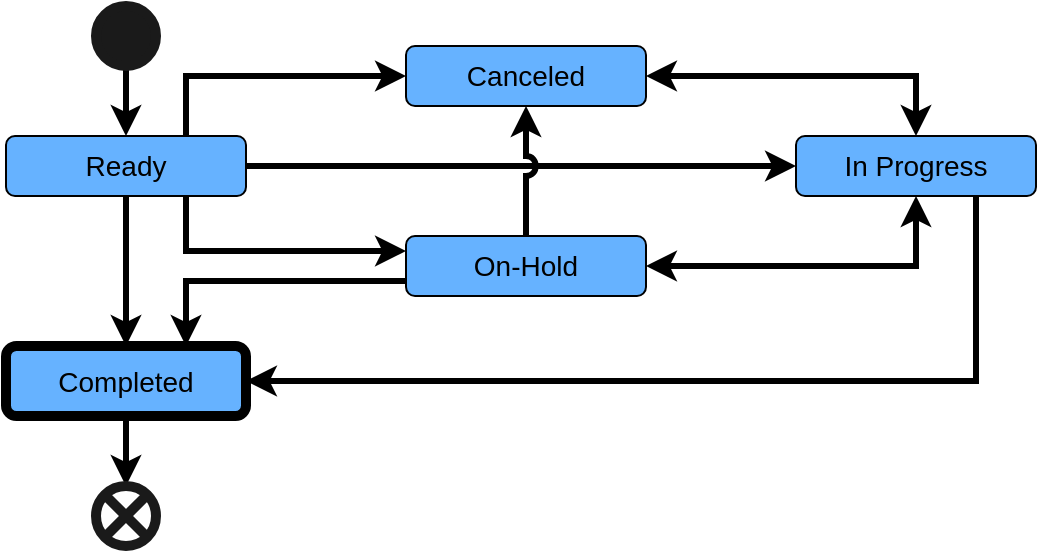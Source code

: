 <mxfile version="19.0.1" type="device"><diagram id="VveE3P3fXgZeAthQIM0d" name="Page-1"><mxGraphModel dx="1106" dy="1181" grid="1" gridSize="10" guides="1" tooltips="1" connect="1" arrows="1" fold="1" page="1" pageScale="1" pageWidth="850" pageHeight="1100" math="0" shadow="0"><root><mxCell id="0"/><mxCell id="1" parent="0"/><mxCell id="dEIIJowMPavv_VetpSU6-32" style="edgeStyle=orthogonalEdgeStyle;rounded=0;jumpStyle=arc;jumpSize=6;orthogonalLoop=1;jettySize=auto;html=1;exitX=1;exitY=0.5;exitDx=0;exitDy=0;fontSize=14;startArrow=classic;startFill=1;entryX=0.5;entryY=0;entryDx=0;entryDy=0;strokeWidth=3;" edge="1" parent="1" source="dEIIJowMPavv_VetpSU6-8" target="dEIIJowMPavv_VetpSU6-10"><mxGeometry relative="1" as="geometry"><mxPoint x="480" y="85" as="targetPoint"/></mxGeometry></mxCell><mxCell id="dEIIJowMPavv_VetpSU6-8" value="&lt;font style=&quot;font-size: 14px;&quot;&gt;Canceled&lt;/font&gt;" style="rounded=1;whiteSpace=wrap;html=1;fillColor=#66B2FF;" vertex="1" parent="1"><mxGeometry x="230" y="60" width="120" height="30" as="geometry"/></mxCell><mxCell id="dEIIJowMPavv_VetpSU6-24" style="edgeStyle=orthogonalEdgeStyle;rounded=0;orthogonalLoop=1;jettySize=auto;html=1;exitX=0.5;exitY=1;exitDx=0;exitDy=0;entryX=0.5;entryY=0;entryDx=0;entryDy=0;fontSize=14;strokeWidth=3;" edge="1" parent="1" source="dEIIJowMPavv_VetpSU6-9" target="dEIIJowMPavv_VetpSU6-19"><mxGeometry relative="1" as="geometry"/></mxCell><mxCell id="dEIIJowMPavv_VetpSU6-39" style="edgeStyle=orthogonalEdgeStyle;rounded=0;jumpStyle=arc;jumpSize=6;orthogonalLoop=1;jettySize=auto;html=1;exitX=0.75;exitY=0;exitDx=0;exitDy=0;fontSize=14;startArrow=none;startFill=0;entryX=0;entryY=0.5;entryDx=0;entryDy=0;strokeWidth=3;" edge="1" parent="1" source="dEIIJowMPavv_VetpSU6-9" target="dEIIJowMPavv_VetpSU6-8"><mxGeometry relative="1" as="geometry"><mxPoint x="120" y="80" as="targetPoint"/></mxGeometry></mxCell><mxCell id="dEIIJowMPavv_VetpSU6-40" style="edgeStyle=orthogonalEdgeStyle;rounded=0;jumpStyle=arc;jumpSize=6;orthogonalLoop=1;jettySize=auto;html=1;exitX=1;exitY=0.5;exitDx=0;exitDy=0;entryX=0;entryY=0.5;entryDx=0;entryDy=0;fontSize=14;startArrow=none;startFill=0;strokeWidth=3;" edge="1" parent="1" source="dEIIJowMPavv_VetpSU6-9" target="dEIIJowMPavv_VetpSU6-10"><mxGeometry relative="1" as="geometry"/></mxCell><mxCell id="dEIIJowMPavv_VetpSU6-43" style="edgeStyle=orthogonalEdgeStyle;rounded=0;jumpStyle=arc;jumpSize=6;orthogonalLoop=1;jettySize=auto;html=1;exitX=0.75;exitY=1;exitDx=0;exitDy=0;fontSize=14;startArrow=none;startFill=0;strokeWidth=3;entryX=0;entryY=0.25;entryDx=0;entryDy=0;" edge="1" parent="1" source="dEIIJowMPavv_VetpSU6-9" target="dEIIJowMPavv_VetpSU6-11"><mxGeometry relative="1" as="geometry"><mxPoint x="130" y="170" as="targetPoint"/></mxGeometry></mxCell><mxCell id="dEIIJowMPavv_VetpSU6-9" value="&lt;span style=&quot;font-size: 14px;&quot;&gt;Ready&lt;/span&gt;" style="rounded=1;whiteSpace=wrap;html=1;fillColor=#66B2FF;" vertex="1" parent="1"><mxGeometry x="30" y="105" width="120" height="30" as="geometry"/></mxCell><mxCell id="dEIIJowMPavv_VetpSU6-36" style="edgeStyle=orthogonalEdgeStyle;rounded=0;jumpStyle=arc;jumpSize=6;orthogonalLoop=1;jettySize=auto;html=1;exitX=0.75;exitY=1;exitDx=0;exitDy=0;fontSize=14;startArrow=none;startFill=0;entryX=1;entryY=0.5;entryDx=0;entryDy=0;strokeWidth=3;" edge="1" parent="1" source="dEIIJowMPavv_VetpSU6-10" target="dEIIJowMPavv_VetpSU6-19"><mxGeometry relative="1" as="geometry"><mxPoint x="515" y="210" as="targetPoint"/></mxGeometry></mxCell><mxCell id="dEIIJowMPavv_VetpSU6-10" value="&lt;span style=&quot;font-size: 14px;&quot;&gt;In Progress&lt;/span&gt;" style="rounded=1;whiteSpace=wrap;html=1;fillColor=#66B2FF;" vertex="1" parent="1"><mxGeometry x="425" y="105" width="120" height="30" as="geometry"/></mxCell><mxCell id="dEIIJowMPavv_VetpSU6-29" style="edgeStyle=orthogonalEdgeStyle;rounded=0;orthogonalLoop=1;jettySize=auto;html=1;exitX=0.5;exitY=0;exitDx=0;exitDy=0;entryX=0.5;entryY=1;entryDx=0;entryDy=0;fontSize=14;jumpStyle=arc;strokeWidth=3;" edge="1" parent="1" source="dEIIJowMPavv_VetpSU6-11" target="dEIIJowMPavv_VetpSU6-8"><mxGeometry relative="1" as="geometry"/></mxCell><mxCell id="dEIIJowMPavv_VetpSU6-37" style="edgeStyle=orthogonalEdgeStyle;rounded=0;jumpStyle=arc;jumpSize=6;orthogonalLoop=1;jettySize=auto;html=1;exitX=1;exitY=0.5;exitDx=0;exitDy=0;fontSize=14;startArrow=classic;startFill=1;strokeWidth=3;" edge="1" parent="1" source="dEIIJowMPavv_VetpSU6-11" target="dEIIJowMPavv_VetpSU6-10"><mxGeometry relative="1" as="geometry"><mxPoint x="470" y="170" as="targetPoint"/></mxGeometry></mxCell><mxCell id="dEIIJowMPavv_VetpSU6-42" style="edgeStyle=orthogonalEdgeStyle;rounded=0;jumpStyle=arc;jumpSize=6;orthogonalLoop=1;jettySize=auto;html=1;exitX=0;exitY=0.75;exitDx=0;exitDy=0;fontSize=14;startArrow=none;startFill=0;entryX=0.75;entryY=0;entryDx=0;entryDy=0;strokeWidth=3;" edge="1" parent="1" source="dEIIJowMPavv_VetpSU6-11" target="dEIIJowMPavv_VetpSU6-19"><mxGeometry relative="1" as="geometry"><mxPoint x="120" y="200" as="targetPoint"/></mxGeometry></mxCell><mxCell id="dEIIJowMPavv_VetpSU6-11" value="&lt;span style=&quot;font-size: 14px;&quot;&gt;On-Hold&lt;/span&gt;" style="rounded=1;whiteSpace=wrap;html=1;fillColor=#66B2FF;" vertex="1" parent="1"><mxGeometry x="230" y="155" width="120" height="30" as="geometry"/></mxCell><mxCell id="dEIIJowMPavv_VetpSU6-25" style="edgeStyle=orthogonalEdgeStyle;rounded=0;orthogonalLoop=1;jettySize=auto;html=1;exitX=1;exitY=0.5;exitDx=0;exitDy=0;entryX=0;entryY=0.5;entryDx=0;entryDy=0;fontSize=14;strokeWidth=3;" edge="1" parent="1" target="dEIIJowMPavv_VetpSU6-3"><mxGeometry relative="1" as="geometry"><mxPoint x="150" y="130" as="sourcePoint"/></mxGeometry></mxCell><mxCell id="dEIIJowMPavv_VetpSU6-50" style="edgeStyle=orthogonalEdgeStyle;rounded=0;jumpStyle=arc;jumpSize=6;orthogonalLoop=1;jettySize=auto;html=1;exitX=0.5;exitY=1;exitDx=0;exitDy=0;entryX=0.5;entryY=0;entryDx=0;entryDy=0;fontSize=14;startArrow=none;startFill=0;strokeWidth=3;" edge="1" parent="1" source="dEIIJowMPavv_VetpSU6-19" target="dEIIJowMPavv_VetpSU6-49"><mxGeometry relative="1" as="geometry"/></mxCell><mxCell id="dEIIJowMPavv_VetpSU6-19" value="&lt;span style=&quot;font-size: 14px;&quot;&gt;Completed&lt;/span&gt;" style="rounded=1;whiteSpace=wrap;html=1;fillColor=#66B2FF;strokeWidth=5;" vertex="1" parent="1"><mxGeometry x="30" y="210" width="120" height="35" as="geometry"/></mxCell><mxCell id="dEIIJowMPavv_VetpSU6-48" style="edgeStyle=orthogonalEdgeStyle;rounded=0;jumpStyle=arc;jumpSize=6;orthogonalLoop=1;jettySize=auto;html=1;entryX=0.5;entryY=0;entryDx=0;entryDy=0;fontSize=14;startArrow=none;startFill=0;strokeWidth=3;" edge="1" parent="1" source="dEIIJowMPavv_VetpSU6-47" target="dEIIJowMPavv_VetpSU6-9"><mxGeometry relative="1" as="geometry"/></mxCell><mxCell id="dEIIJowMPavv_VetpSU6-47" value="" style="ellipse;whiteSpace=wrap;html=1;aspect=fixed;fontSize=14;strokeWidth=5;fillColor=#1A1A1A;strokeColor=#1A1A1A;" vertex="1" parent="1"><mxGeometry x="75" y="40" width="30" height="30" as="geometry"/></mxCell><mxCell id="dEIIJowMPavv_VetpSU6-49" value="" style="shape=sumEllipse;perimeter=ellipsePerimeter;whiteSpace=wrap;html=1;backgroundOutline=1;fontSize=14;strokeColor=#1A1A1A;strokeWidth=5;fillColor=#FFFFFF;" vertex="1" parent="1"><mxGeometry x="75" y="280" width="30" height="30" as="geometry"/></mxCell></root></mxGraphModel></diagram></mxfile>